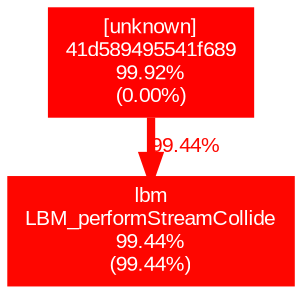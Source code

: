 digraph {
	graph [fontname=Arial, nodesep=0.125, ranksep=0.25];
	node [fontcolor=white, fontname=Arial, height=0, shape=box, style=filled, width=0];
	edge [fontname=Arial];
	"41d589495541f689:[unknown]" [color="#ff0100", fontcolor="#ffffff", fontsize="10.00", label="[unknown]\n41d589495541f689\n99.92%\n(0.00%)"];
	"41d589495541f689:[unknown]" -> "LBM_performStreamCollide:/scratch/s1576261/spec-prof/install-spec-prof/CPU2006/470.lbm/exe/lbm" [arrowsize="1.00", color="#fe0600", fontcolor="#fe0600", fontsize="10.00", label="99.44%", labeldistance="3.98", penwidth="3.98"];
	"LBM_performStreamCollide:/scratch/s1576261/spec-prof/install-spec-prof/CPU2006/470.lbm/exe/lbm" [color="#fe0600", fontcolor="#ffffff", fontsize="10.00", label="lbm\nLBM_performStreamCollide\n99.44%\n(99.44%)"];
}
